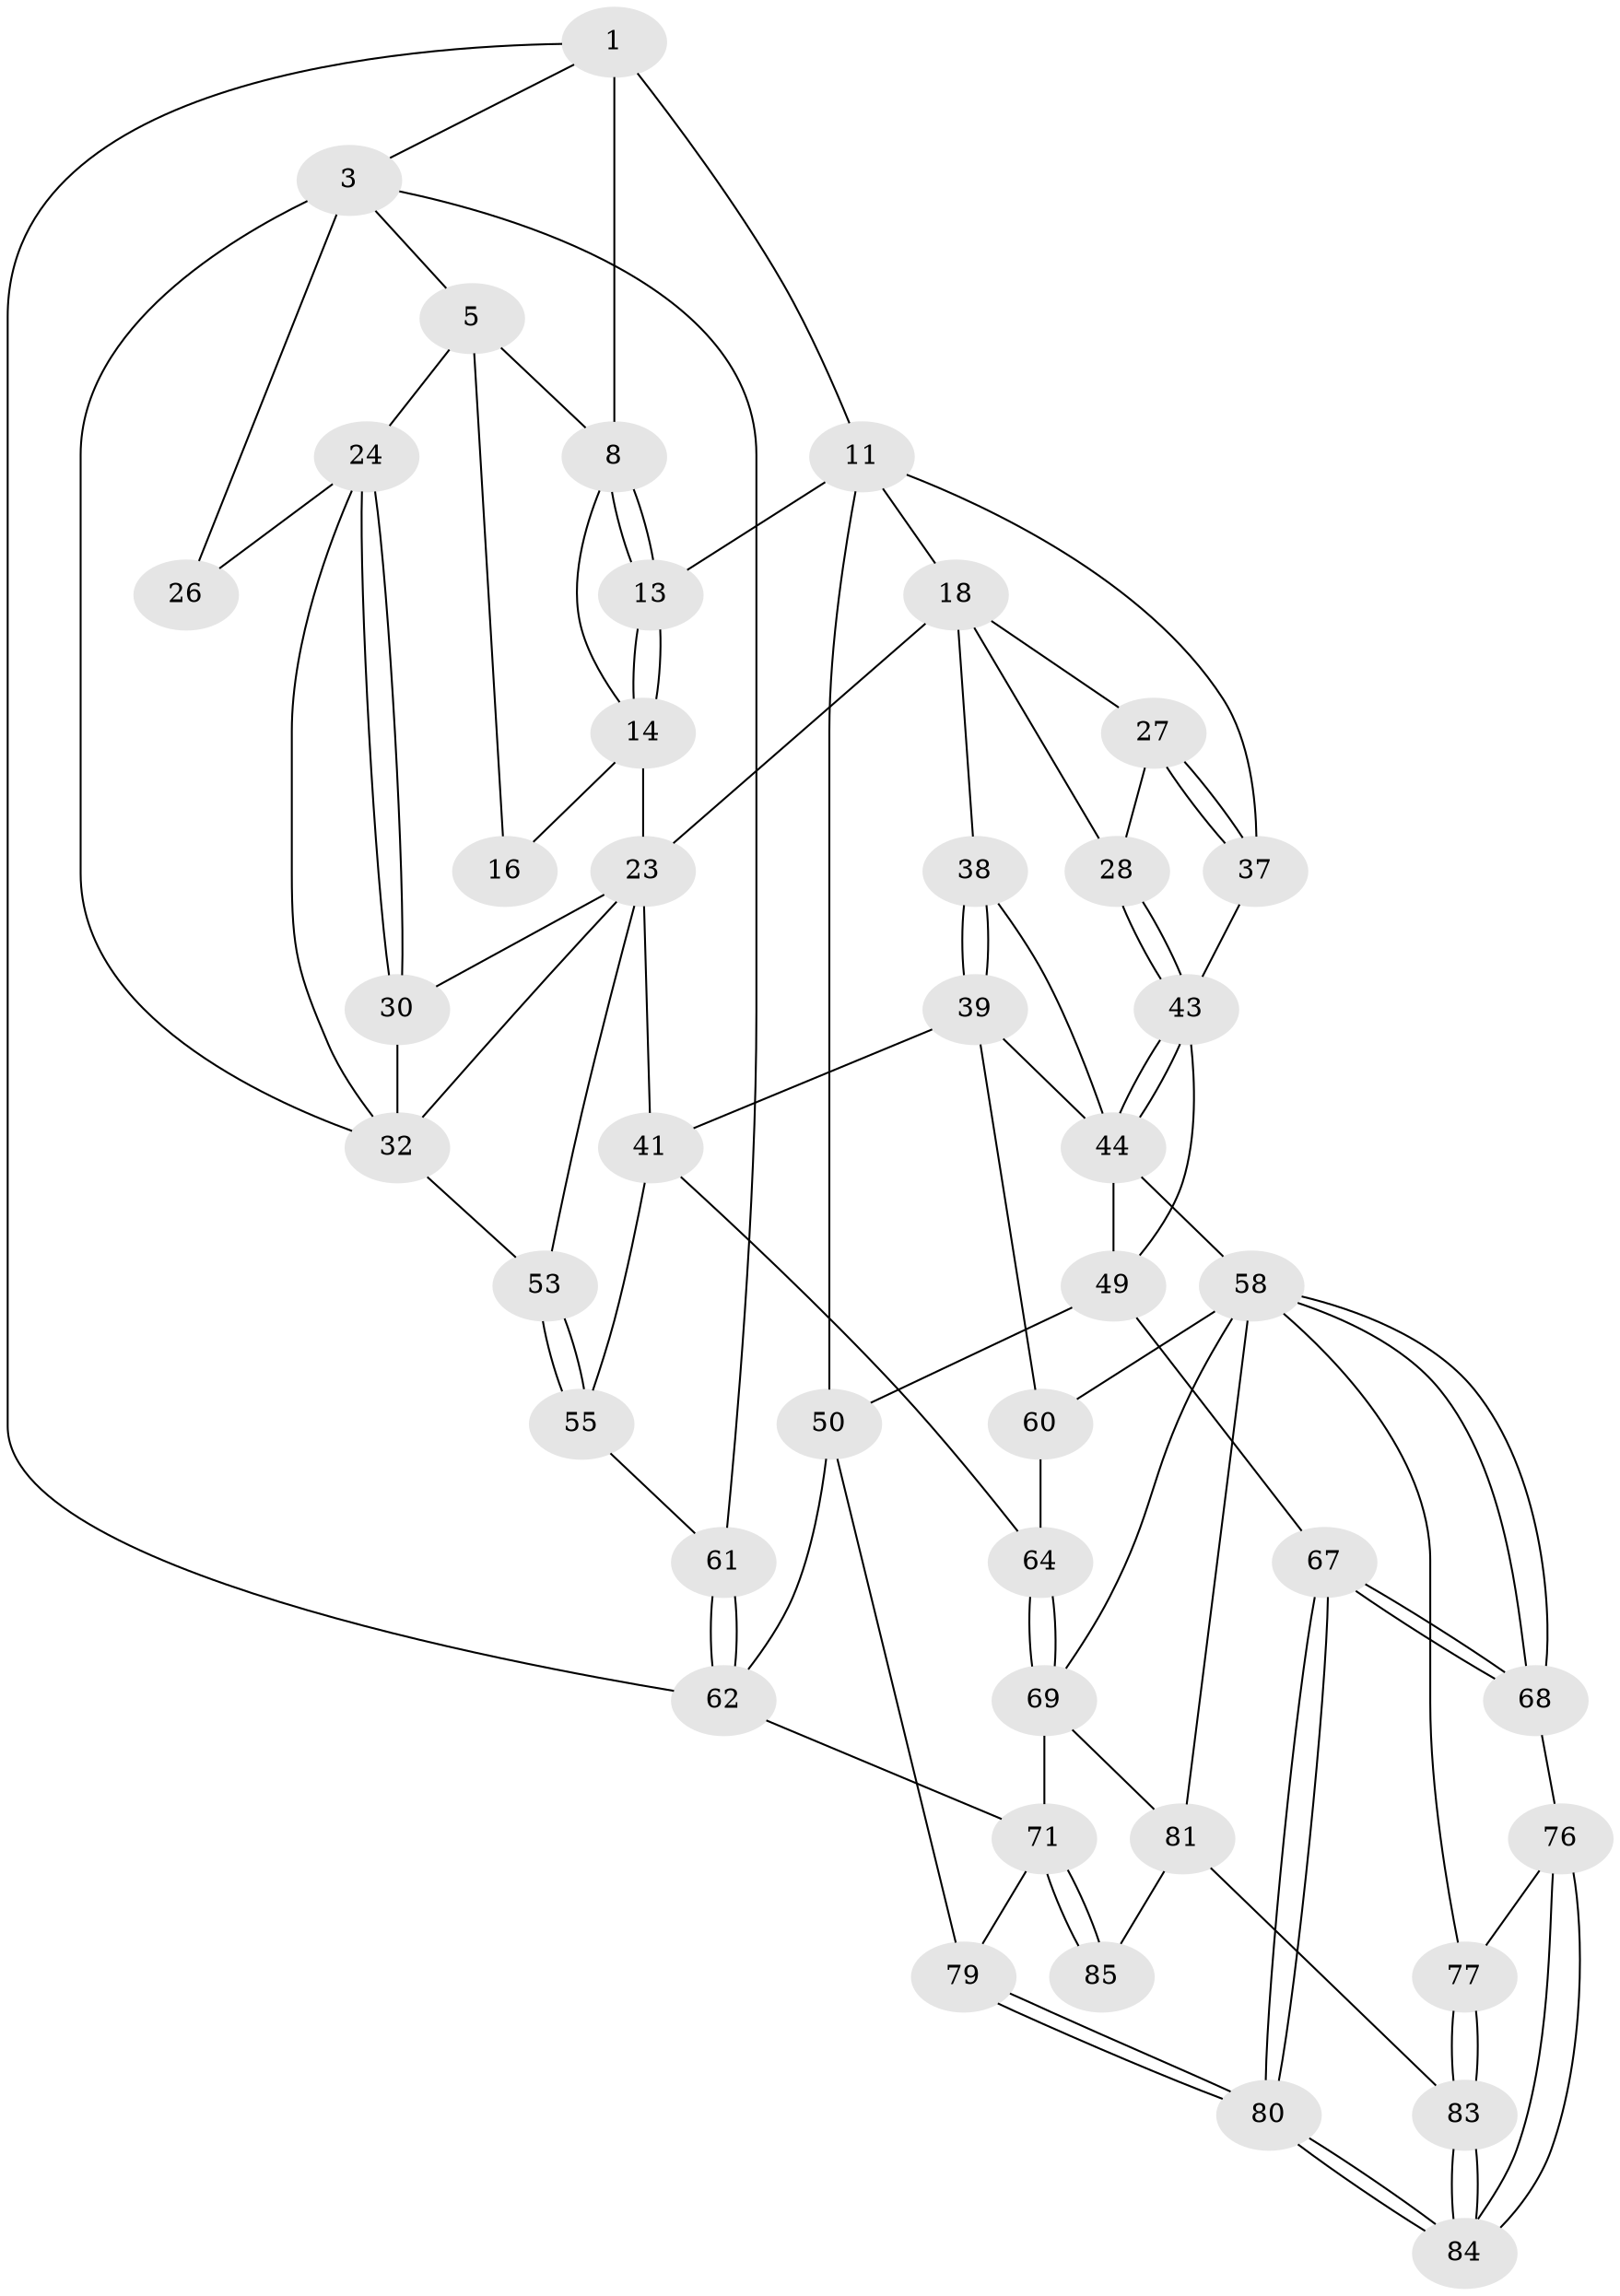 // original degree distribution, {3: 0.022988505747126436, 6: 0.20689655172413793, 5: 0.5287356321839081, 4: 0.2413793103448276}
// Generated by graph-tools (version 1.1) at 2025/28/03/15/25 16:28:08]
// undirected, 43 vertices, 97 edges
graph export_dot {
graph [start="1"]
  node [color=gray90,style=filled];
  1 [pos="+0.3791013617121941+0",super="+7+2"];
  3 [pos="+0+0",super="+4+31"];
  5 [pos="+0.14905325288674273+0.1854136615034485",super="+15+6"];
  8 [pos="+0.5651402953353519+0.039981664597666826",super="+9"];
  11 [pos="+0.7647436573099101+0",super="+12+20"];
  13 [pos="+0.5763237000226886+0.1522614589372901"];
  14 [pos="+0.5770800412967565+0.25038078420388965",super="+17"];
  16 [pos="+0.30693334235216857+0.21497816948396017"];
  18 [pos="+0.8905222953605796+0.1903205238068895",super="+19+21"];
  23 [pos="+0.5858172675369214+0.3168742822920101",super="+29"];
  24 [pos="+0.23756417449329015+0.3327847900735081",super="+25"];
  26 [pos="+0.033745005709339755+0.34065612639276266"];
  27 [pos="+0.8625303171776793+0.41901352978753936"];
  28 [pos="+0.6957915577301943+0.38455993797842736"];
  30 [pos="+0.3295134309889313+0.4068863657312424"];
  32 [pos="+0.1472012545123+0.455719061367639",super="+35+33"];
  37 [pos="+0.9344787461514231+0.48673100556901694"];
  38 [pos="+0.5754731529577625+0.5017203260288942"];
  39 [pos="+0.5219875568727587+0.6125273846194152",super="+40"];
  41 [pos="+0.45333939324425165+0.5624044191228222",super="+54"];
  43 [pos="+0.7102554401567807+0.44143988537351736",super="+47"];
  44 [pos="+0.7136776953646079+0.5780357076812972",super="+45"];
  49 [pos="+0.814496157782409+0.6038607928140589",super="+52"];
  50 [pos="+1+0.6674436482488534",super="+51+65"];
  53 [pos="+0.24987380089854305+0.6675212483594144"];
  55 [pos="+0.2622483629778587+0.7038298840319988"];
  58 [pos="+0.6389626161591788+0.7395790605470987",super="+59"];
  60 [pos="+0.5102892511602592+0.7177997670522124"];
  61 [pos="+0+0.8101222661532931",super="+66"];
  62 [pos="+0+1",super="+63+73"];
  64 [pos="+0.4398937369846962+0.7414528999990151"];
  67 [pos="+0.7529279832703444+0.8219861530546211"];
  68 [pos="+0.7383559091971869+0.8170022578453969"];
  69 [pos="+0.4311883007967398+0.8455920292245838",super="+70"];
  71 [pos="+0.2770139599866528+0.8636734558049346",super="+72"];
  76 [pos="+0.641123019838165+0.8733261741163375"];
  77 [pos="+0.5640330866066631+0.871026286597629"];
  79 [pos="+0.8686377272001351+1"];
  80 [pos="+0.8156167424640589+1"];
  81 [pos="+0.5277906660380869+0.937159814190919",super="+82"];
  83 [pos="+0.5500197626158261+0.925224771694393"];
  84 [pos="+0.6427361912576465+0.983811180537439"];
  85 [pos="+0.43566757090438224+1"];
  1 -- 8;
  1 -- 11 [weight=2];
  1 -- 3;
  1 -- 62;
  3 -- 26 [weight=2];
  3 -- 5;
  3 -- 32;
  3 -- 61;
  5 -- 16 [weight=2];
  5 -- 24;
  5 -- 8;
  8 -- 13;
  8 -- 13;
  8 -- 14;
  11 -- 18 [weight=2];
  11 -- 13;
  11 -- 50 [weight=2];
  11 -- 37;
  13 -- 14;
  13 -- 14;
  14 -- 16;
  14 -- 23;
  18 -- 27;
  18 -- 28;
  18 -- 38;
  18 -- 23;
  23 -- 32;
  23 -- 53;
  23 -- 41;
  23 -- 30;
  24 -- 30;
  24 -- 30;
  24 -- 32;
  24 -- 26;
  27 -- 28;
  27 -- 37;
  27 -- 37;
  28 -- 43;
  28 -- 43;
  30 -- 32;
  32 -- 53;
  37 -- 43;
  38 -- 39;
  38 -- 39;
  38 -- 44;
  39 -- 41;
  39 -- 60;
  39 -- 44;
  41 -- 64;
  41 -- 55;
  43 -- 44;
  43 -- 44;
  43 -- 49;
  44 -- 49 [weight=2];
  44 -- 58;
  49 -- 50;
  49 -- 67;
  50 -- 79;
  50 -- 62;
  53 -- 55;
  53 -- 55;
  55 -- 61;
  58 -- 68;
  58 -- 68;
  58 -- 81;
  58 -- 69;
  58 -- 60;
  58 -- 77;
  60 -- 64;
  61 -- 62 [weight=2];
  61 -- 62;
  62 -- 71 [weight=2];
  64 -- 69;
  64 -- 69;
  67 -- 68;
  67 -- 68;
  67 -- 80;
  67 -- 80;
  68 -- 76;
  69 -- 81;
  69 -- 71;
  71 -- 85 [weight=2];
  71 -- 85;
  71 -- 79;
  76 -- 77;
  76 -- 84;
  76 -- 84;
  77 -- 83;
  77 -- 83;
  79 -- 80;
  79 -- 80;
  80 -- 84;
  80 -- 84;
  81 -- 83;
  81 -- 85;
  83 -- 84;
  83 -- 84;
}
